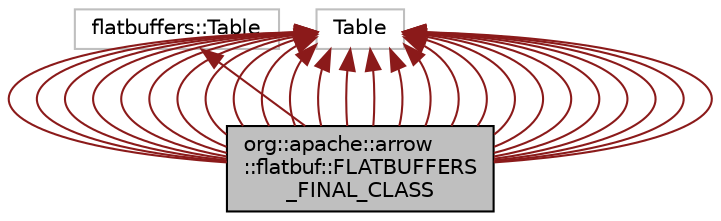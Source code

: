 digraph "org::apache::arrow::flatbuf::FLATBUFFERS_FINAL_CLASS"
{
  edge [fontname="Helvetica",fontsize="10",labelfontname="Helvetica",labelfontsize="10"];
  node [fontname="Helvetica",fontsize="10",shape=record];
  Node1 [label="org::apache::arrow\l::flatbuf::FLATBUFFERS\l_FINAL_CLASS",height=0.2,width=0.4,color="black", fillcolor="grey75", style="filled", fontcolor="black"];
  Node2 -> Node1 [dir="back",color="firebrick4",fontsize="10",style="solid",fontname="Helvetica"];
  Node2 [label="flatbuffers::Table",height=0.2,width=0.4,color="grey75", fillcolor="white", style="filled"];
  Node3 -> Node1 [dir="back",color="firebrick4",fontsize="10",style="solid",fontname="Helvetica"];
  Node3 [label="Table",height=0.2,width=0.4,color="grey75", fillcolor="white", style="filled"];
  Node3 -> Node1 [dir="back",color="firebrick4",fontsize="10",style="solid",fontname="Helvetica"];
  Node3 -> Node1 [dir="back",color="firebrick4",fontsize="10",style="solid",fontname="Helvetica"];
  Node3 -> Node1 [dir="back",color="firebrick4",fontsize="10",style="solid",fontname="Helvetica"];
  Node3 -> Node1 [dir="back",color="firebrick4",fontsize="10",style="solid",fontname="Helvetica"];
  Node3 -> Node1 [dir="back",color="firebrick4",fontsize="10",style="solid",fontname="Helvetica"];
  Node3 -> Node1 [dir="back",color="firebrick4",fontsize="10",style="solid",fontname="Helvetica"];
  Node3 -> Node1 [dir="back",color="firebrick4",fontsize="10",style="solid",fontname="Helvetica"];
  Node3 -> Node1 [dir="back",color="firebrick4",fontsize="10",style="solid",fontname="Helvetica"];
  Node3 -> Node1 [dir="back",color="firebrick4",fontsize="10",style="solid",fontname="Helvetica"];
  Node3 -> Node1 [dir="back",color="firebrick4",fontsize="10",style="solid",fontname="Helvetica"];
  Node3 -> Node1 [dir="back",color="firebrick4",fontsize="10",style="solid",fontname="Helvetica"];
  Node3 -> Node1 [dir="back",color="firebrick4",fontsize="10",style="solid",fontname="Helvetica"];
  Node3 -> Node1 [dir="back",color="firebrick4",fontsize="10",style="solid",fontname="Helvetica"];
  Node3 -> Node1 [dir="back",color="firebrick4",fontsize="10",style="solid",fontname="Helvetica"];
  Node3 -> Node1 [dir="back",color="firebrick4",fontsize="10",style="solid",fontname="Helvetica"];
  Node3 -> Node1 [dir="back",color="firebrick4",fontsize="10",style="solid",fontname="Helvetica"];
  Node3 -> Node1 [dir="back",color="firebrick4",fontsize="10",style="solid",fontname="Helvetica"];
  Node3 -> Node1 [dir="back",color="firebrick4",fontsize="10",style="solid",fontname="Helvetica"];
  Node3 -> Node1 [dir="back",color="firebrick4",fontsize="10",style="solid",fontname="Helvetica"];
  Node3 -> Node1 [dir="back",color="firebrick4",fontsize="10",style="solid",fontname="Helvetica"];
  Node3 -> Node1 [dir="back",color="firebrick4",fontsize="10",style="solid",fontname="Helvetica"];
  Node3 -> Node1 [dir="back",color="firebrick4",fontsize="10",style="solid",fontname="Helvetica"];
  Node3 -> Node1 [dir="back",color="firebrick4",fontsize="10",style="solid",fontname="Helvetica"];
  Node3 -> Node1 [dir="back",color="firebrick4",fontsize="10",style="solid",fontname="Helvetica"];
  Node3 -> Node1 [dir="back",color="firebrick4",fontsize="10",style="solid",fontname="Helvetica"];
}

